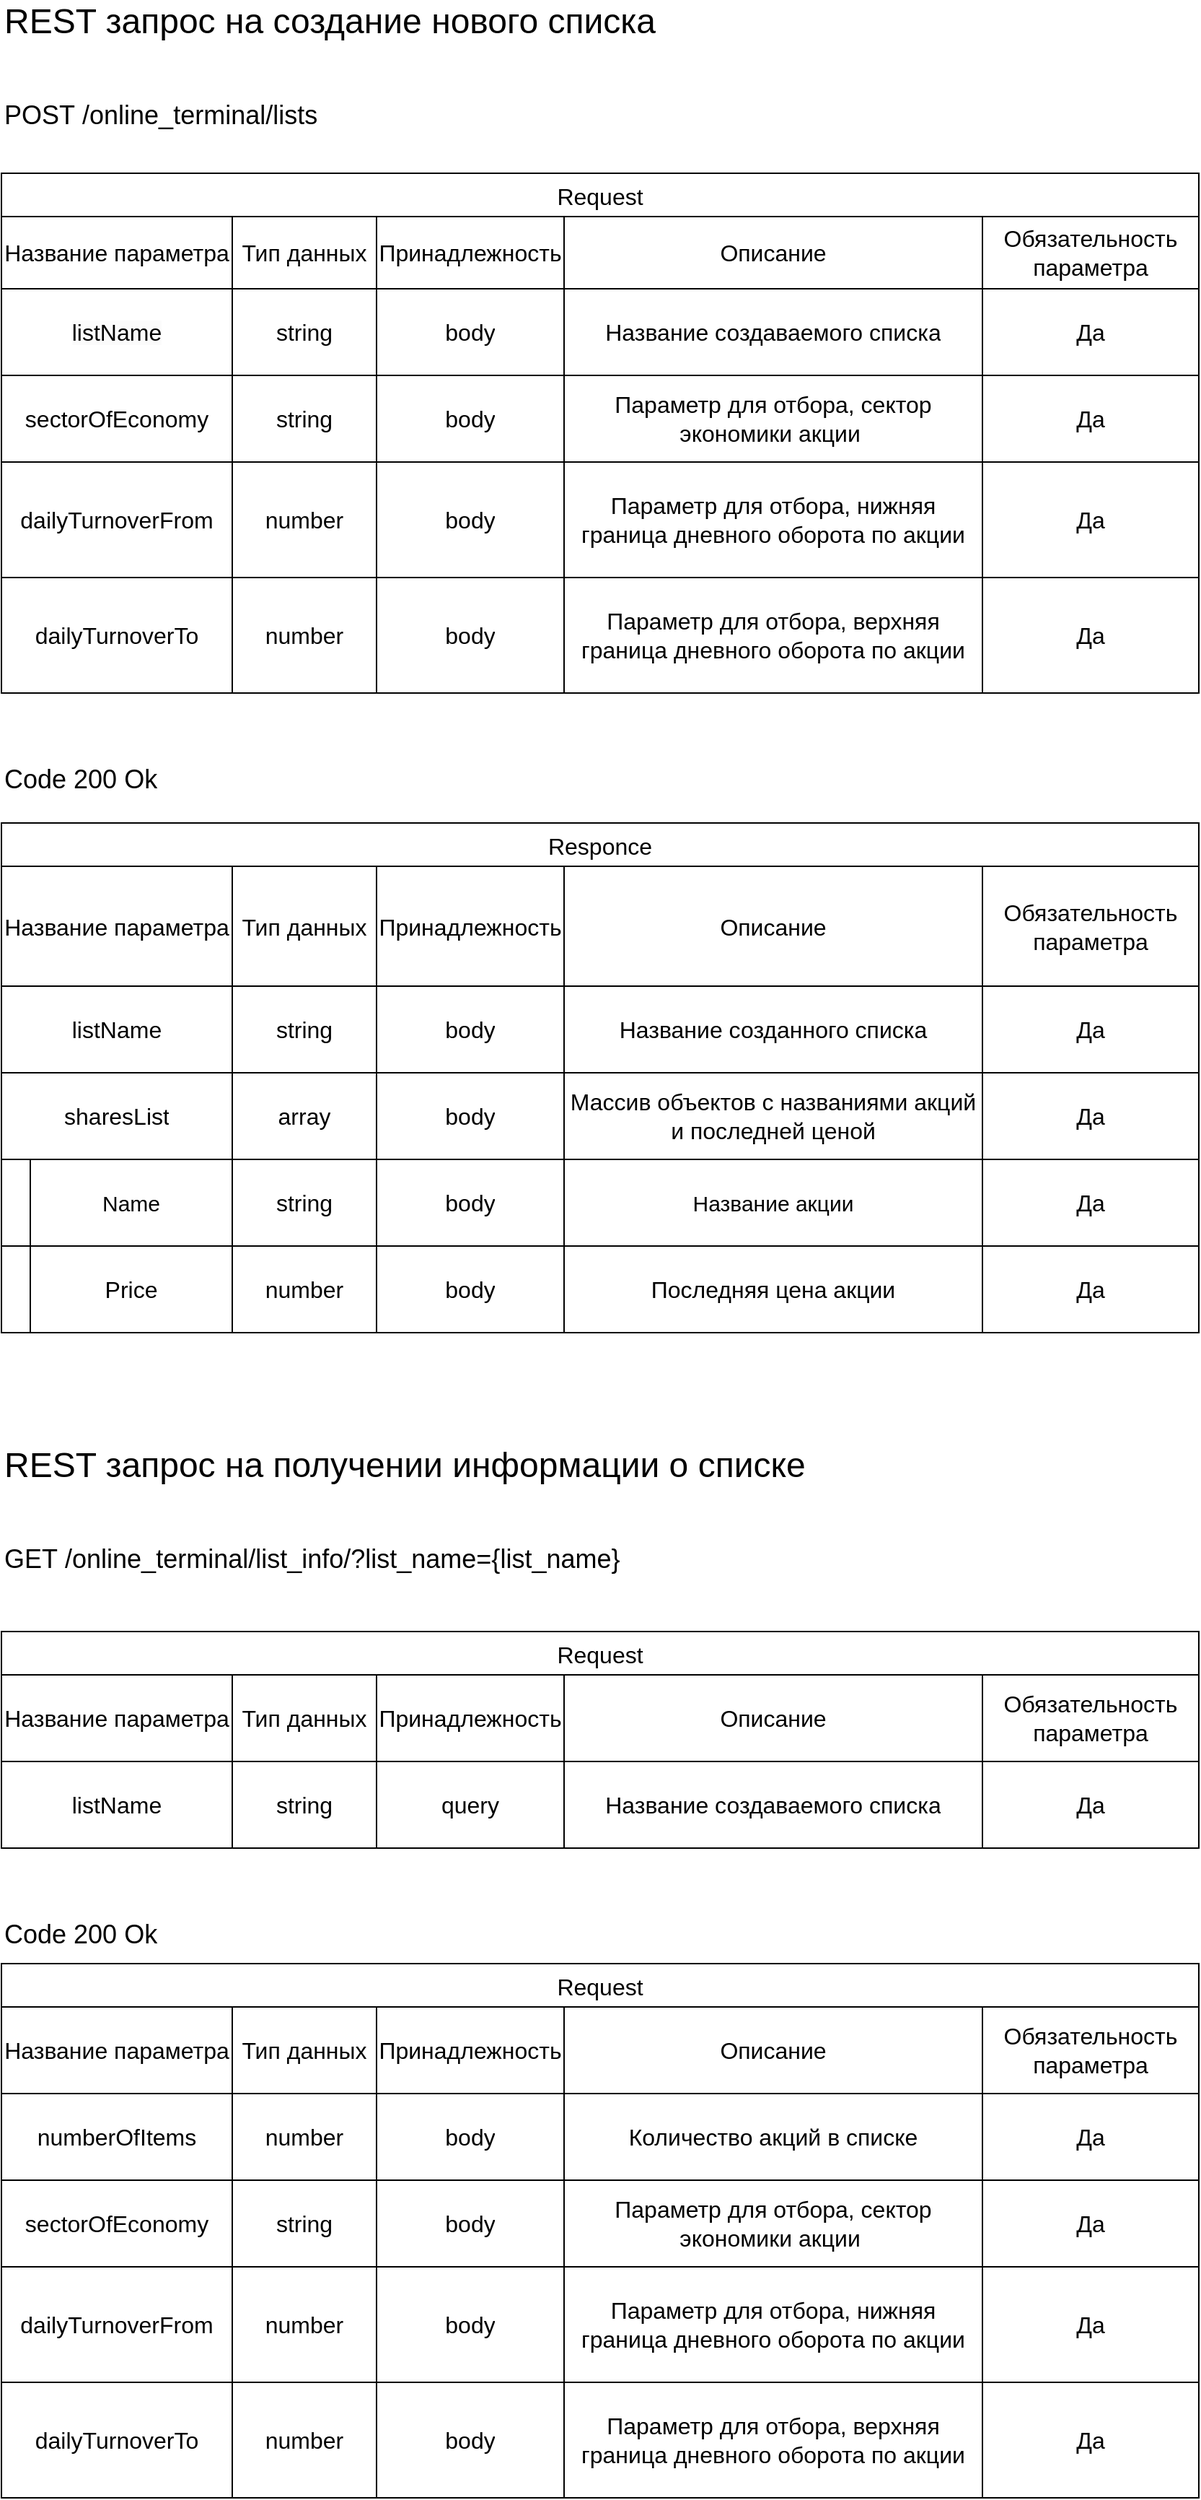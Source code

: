 <mxfile version="25.0.3">
  <diagram name="Page-1" id="SR3AYYOm4cRY8zpF-ioq">
    <mxGraphModel dx="1929" dy="1064" grid="1" gridSize="10" guides="1" tooltips="1" connect="1" arrows="1" fold="1" page="1" pageScale="1" pageWidth="850" pageHeight="1100" math="0" shadow="0">
      <root>
        <mxCell id="0" />
        <mxCell id="1" parent="0" />
        <mxCell id="iIbDxP8CMEq-jojsq5NS-1" value="Request" style="shape=table;startSize=30;container=1;collapsible=0;childLayout=tableLayout;strokeColor=default;fontSize=16;" parent="1" vertex="1">
          <mxGeometry x="10" y="160" width="830.0" height="360" as="geometry" />
        </mxCell>
        <mxCell id="iIbDxP8CMEq-jojsq5NS-2" value="" style="shape=tableRow;horizontal=0;startSize=0;swimlaneHead=0;swimlaneBody=0;strokeColor=inherit;top=0;left=0;bottom=0;right=0;collapsible=0;dropTarget=0;fillColor=none;points=[[0,0.5],[1,0.5]];portConstraint=eastwest;fontSize=16;" parent="iIbDxP8CMEq-jojsq5NS-1" vertex="1">
          <mxGeometry y="30" width="830.0" height="50" as="geometry" />
        </mxCell>
        <mxCell id="iIbDxP8CMEq-jojsq5NS-3" value="&lt;div&gt;Название параметра&lt;br&gt;&lt;/div&gt;" style="shape=partialRectangle;html=1;whiteSpace=wrap;connectable=0;strokeColor=inherit;overflow=hidden;fillColor=none;top=0;left=0;bottom=0;right=0;pointerEvents=1;fontSize=16;" parent="iIbDxP8CMEq-jojsq5NS-2" vertex="1">
          <mxGeometry width="160" height="50" as="geometry">
            <mxRectangle width="160" height="50" as="alternateBounds" />
          </mxGeometry>
        </mxCell>
        <mxCell id="iIbDxP8CMEq-jojsq5NS-4" value="Тип данных" style="shape=partialRectangle;html=1;whiteSpace=wrap;connectable=0;strokeColor=inherit;overflow=hidden;fillColor=none;top=0;left=0;bottom=0;right=0;pointerEvents=1;fontSize=16;" parent="iIbDxP8CMEq-jojsq5NS-2" vertex="1">
          <mxGeometry x="160" width="100" height="50" as="geometry">
            <mxRectangle width="100" height="50" as="alternateBounds" />
          </mxGeometry>
        </mxCell>
        <mxCell id="-MoE-hFDsKDK_VIRUMlu-1" value="Принадлежность" style="shape=partialRectangle;html=1;whiteSpace=wrap;connectable=0;strokeColor=inherit;overflow=hidden;fillColor=none;top=0;left=0;bottom=0;right=0;pointerEvents=1;fontSize=16;" parent="iIbDxP8CMEq-jojsq5NS-2" vertex="1">
          <mxGeometry x="260" width="130" height="50" as="geometry">
            <mxRectangle width="130" height="50" as="alternateBounds" />
          </mxGeometry>
        </mxCell>
        <mxCell id="iIbDxP8CMEq-jojsq5NS-5" value="Описание" style="shape=partialRectangle;html=1;whiteSpace=wrap;connectable=0;strokeColor=inherit;overflow=hidden;fillColor=none;top=0;left=0;bottom=0;right=0;pointerEvents=1;fontSize=16;" parent="iIbDxP8CMEq-jojsq5NS-2" vertex="1">
          <mxGeometry x="390" width="290" height="50" as="geometry">
            <mxRectangle width="290" height="50" as="alternateBounds" />
          </mxGeometry>
        </mxCell>
        <mxCell id="iIbDxP8CMEq-jojsq5NS-14" value="Обязательность параметра" style="shape=partialRectangle;html=1;whiteSpace=wrap;connectable=0;strokeColor=inherit;overflow=hidden;fillColor=none;top=0;left=0;bottom=0;right=0;pointerEvents=1;fontSize=16;" parent="iIbDxP8CMEq-jojsq5NS-2" vertex="1">
          <mxGeometry x="680" width="150" height="50" as="geometry">
            <mxRectangle width="150" height="50" as="alternateBounds" />
          </mxGeometry>
        </mxCell>
        <mxCell id="iIbDxP8CMEq-jojsq5NS-6" value="" style="shape=tableRow;horizontal=0;startSize=0;swimlaneHead=0;swimlaneBody=0;strokeColor=inherit;top=0;left=0;bottom=0;right=0;collapsible=0;dropTarget=0;fillColor=none;points=[[0,0.5],[1,0.5]];portConstraint=eastwest;fontSize=16;" parent="iIbDxP8CMEq-jojsq5NS-1" vertex="1">
          <mxGeometry y="80" width="830.0" height="60" as="geometry" />
        </mxCell>
        <mxCell id="iIbDxP8CMEq-jojsq5NS-7" value="&lt;span style=&quot;color: rgb(0, 0, 0); font-family: Helvetica; font-size: 16px; font-style: normal; font-variant-ligatures: normal; font-variant-caps: normal; font-weight: 400; letter-spacing: normal; orphans: 2; text-align: center; text-indent: 0px; text-transform: none; widows: 2; word-spacing: 0px; -webkit-text-stroke-width: 0px; white-space: normal; background-color: rgb(251, 251, 251); text-decoration-thickness: initial; text-decoration-style: initial; text-decoration-color: initial; display: inline !important; float: none;&quot;&gt;listName&lt;/span&gt;" style="shape=partialRectangle;html=1;whiteSpace=wrap;connectable=0;strokeColor=inherit;overflow=hidden;fillColor=none;top=0;left=0;bottom=0;right=0;pointerEvents=1;fontSize=16;" parent="iIbDxP8CMEq-jojsq5NS-6" vertex="1">
          <mxGeometry width="160" height="60" as="geometry">
            <mxRectangle width="160" height="60" as="alternateBounds" />
          </mxGeometry>
        </mxCell>
        <mxCell id="iIbDxP8CMEq-jojsq5NS-8" value="string" style="shape=partialRectangle;html=1;whiteSpace=wrap;connectable=0;strokeColor=inherit;overflow=hidden;fillColor=none;top=0;left=0;bottom=0;right=0;pointerEvents=1;fontSize=16;" parent="iIbDxP8CMEq-jojsq5NS-6" vertex="1">
          <mxGeometry x="160" width="100" height="60" as="geometry">
            <mxRectangle width="100" height="60" as="alternateBounds" />
          </mxGeometry>
        </mxCell>
        <mxCell id="-MoE-hFDsKDK_VIRUMlu-2" value="body" style="shape=partialRectangle;html=1;whiteSpace=wrap;connectable=0;strokeColor=inherit;overflow=hidden;fillColor=none;top=0;left=0;bottom=0;right=0;pointerEvents=1;fontSize=16;" parent="iIbDxP8CMEq-jojsq5NS-6" vertex="1">
          <mxGeometry x="260" width="130" height="60" as="geometry">
            <mxRectangle width="130" height="60" as="alternateBounds" />
          </mxGeometry>
        </mxCell>
        <mxCell id="iIbDxP8CMEq-jojsq5NS-9" value="Название создаваемого списка" style="shape=partialRectangle;html=1;whiteSpace=wrap;connectable=0;strokeColor=inherit;overflow=hidden;fillColor=none;top=0;left=0;bottom=0;right=0;pointerEvents=1;fontSize=16;" parent="iIbDxP8CMEq-jojsq5NS-6" vertex="1">
          <mxGeometry x="390" width="290" height="60" as="geometry">
            <mxRectangle width="290" height="60" as="alternateBounds" />
          </mxGeometry>
        </mxCell>
        <mxCell id="iIbDxP8CMEq-jojsq5NS-15" value="Да" style="shape=partialRectangle;html=1;whiteSpace=wrap;connectable=0;strokeColor=inherit;overflow=hidden;fillColor=none;top=0;left=0;bottom=0;right=0;pointerEvents=1;fontSize=16;" parent="iIbDxP8CMEq-jojsq5NS-6" vertex="1">
          <mxGeometry x="680" width="150" height="60" as="geometry">
            <mxRectangle width="150" height="60" as="alternateBounds" />
          </mxGeometry>
        </mxCell>
        <mxCell id="iIbDxP8CMEq-jojsq5NS-10" value="" style="shape=tableRow;horizontal=0;startSize=0;swimlaneHead=0;swimlaneBody=0;strokeColor=inherit;top=0;left=0;bottom=0;right=0;collapsible=0;dropTarget=0;fillColor=none;points=[[0,0.5],[1,0.5]];portConstraint=eastwest;fontSize=16;" parent="iIbDxP8CMEq-jojsq5NS-1" vertex="1">
          <mxGeometry y="140" width="830.0" height="60" as="geometry" />
        </mxCell>
        <mxCell id="iIbDxP8CMEq-jojsq5NS-11" value="sectorOfEconomy" style="shape=partialRectangle;html=1;whiteSpace=wrap;connectable=0;strokeColor=inherit;overflow=hidden;fillColor=none;top=0;left=0;bottom=0;right=0;pointerEvents=1;fontSize=16;" parent="iIbDxP8CMEq-jojsq5NS-10" vertex="1">
          <mxGeometry width="160" height="60" as="geometry">
            <mxRectangle width="160" height="60" as="alternateBounds" />
          </mxGeometry>
        </mxCell>
        <mxCell id="iIbDxP8CMEq-jojsq5NS-12" value="string" style="shape=partialRectangle;html=1;whiteSpace=wrap;connectable=0;strokeColor=inherit;overflow=hidden;fillColor=none;top=0;left=0;bottom=0;right=0;pointerEvents=1;fontSize=16;" parent="iIbDxP8CMEq-jojsq5NS-10" vertex="1">
          <mxGeometry x="160" width="100" height="60" as="geometry">
            <mxRectangle width="100" height="60" as="alternateBounds" />
          </mxGeometry>
        </mxCell>
        <mxCell id="-MoE-hFDsKDK_VIRUMlu-3" value="body" style="shape=partialRectangle;html=1;whiteSpace=wrap;connectable=0;strokeColor=inherit;overflow=hidden;fillColor=none;top=0;left=0;bottom=0;right=0;pointerEvents=1;fontSize=16;" parent="iIbDxP8CMEq-jojsq5NS-10" vertex="1">
          <mxGeometry x="260" width="130" height="60" as="geometry">
            <mxRectangle width="130" height="60" as="alternateBounds" />
          </mxGeometry>
        </mxCell>
        <mxCell id="iIbDxP8CMEq-jojsq5NS-13" value="Параметр для отбора, сектор экономики акции&amp;nbsp;" style="shape=partialRectangle;html=1;whiteSpace=wrap;connectable=0;strokeColor=inherit;overflow=hidden;fillColor=none;top=0;left=0;bottom=0;right=0;pointerEvents=1;fontSize=16;" parent="iIbDxP8CMEq-jojsq5NS-10" vertex="1">
          <mxGeometry x="390" width="290" height="60" as="geometry">
            <mxRectangle width="290" height="60" as="alternateBounds" />
          </mxGeometry>
        </mxCell>
        <mxCell id="iIbDxP8CMEq-jojsq5NS-16" value="Да" style="shape=partialRectangle;html=1;whiteSpace=wrap;connectable=0;strokeColor=inherit;overflow=hidden;fillColor=none;top=0;left=0;bottom=0;right=0;pointerEvents=1;fontSize=16;" parent="iIbDxP8CMEq-jojsq5NS-10" vertex="1">
          <mxGeometry x="680" width="150" height="60" as="geometry">
            <mxRectangle width="150" height="60" as="alternateBounds" />
          </mxGeometry>
        </mxCell>
        <mxCell id="iIbDxP8CMEq-jojsq5NS-17" style="shape=tableRow;horizontal=0;startSize=0;swimlaneHead=0;swimlaneBody=0;strokeColor=inherit;top=0;left=0;bottom=0;right=0;collapsible=0;dropTarget=0;fillColor=none;points=[[0,0.5],[1,0.5]];portConstraint=eastwest;fontSize=16;" parent="iIbDxP8CMEq-jojsq5NS-1" vertex="1">
          <mxGeometry y="200" width="830.0" height="80" as="geometry" />
        </mxCell>
        <mxCell id="iIbDxP8CMEq-jojsq5NS-18" value="dailyTurnoverFrom" style="shape=partialRectangle;html=1;whiteSpace=wrap;connectable=0;strokeColor=inherit;overflow=hidden;fillColor=none;top=0;left=0;bottom=0;right=0;pointerEvents=1;fontSize=16;" parent="iIbDxP8CMEq-jojsq5NS-17" vertex="1">
          <mxGeometry width="160" height="80" as="geometry">
            <mxRectangle width="160" height="80" as="alternateBounds" />
          </mxGeometry>
        </mxCell>
        <mxCell id="iIbDxP8CMEq-jojsq5NS-19" value="number" style="shape=partialRectangle;html=1;whiteSpace=wrap;connectable=0;strokeColor=inherit;overflow=hidden;fillColor=none;top=0;left=0;bottom=0;right=0;pointerEvents=1;fontSize=16;" parent="iIbDxP8CMEq-jojsq5NS-17" vertex="1">
          <mxGeometry x="160" width="100" height="80" as="geometry">
            <mxRectangle width="100" height="80" as="alternateBounds" />
          </mxGeometry>
        </mxCell>
        <mxCell id="-MoE-hFDsKDK_VIRUMlu-4" value="body" style="shape=partialRectangle;html=1;whiteSpace=wrap;connectable=0;strokeColor=inherit;overflow=hidden;fillColor=none;top=0;left=0;bottom=0;right=0;pointerEvents=1;fontSize=16;" parent="iIbDxP8CMEq-jojsq5NS-17" vertex="1">
          <mxGeometry x="260" width="130" height="80" as="geometry">
            <mxRectangle width="130" height="80" as="alternateBounds" />
          </mxGeometry>
        </mxCell>
        <mxCell id="iIbDxP8CMEq-jojsq5NS-20" value="Параметр для отбора, нижняя граница дневного оборота по акции" style="shape=partialRectangle;html=1;whiteSpace=wrap;connectable=0;strokeColor=inherit;overflow=hidden;fillColor=none;top=0;left=0;bottom=0;right=0;pointerEvents=1;fontSize=16;" parent="iIbDxP8CMEq-jojsq5NS-17" vertex="1">
          <mxGeometry x="390" width="290" height="80" as="geometry">
            <mxRectangle width="290" height="80" as="alternateBounds" />
          </mxGeometry>
        </mxCell>
        <mxCell id="iIbDxP8CMEq-jojsq5NS-21" value="Да" style="shape=partialRectangle;html=1;whiteSpace=wrap;connectable=0;strokeColor=inherit;overflow=hidden;fillColor=none;top=0;left=0;bottom=0;right=0;pointerEvents=1;fontSize=16;" parent="iIbDxP8CMEq-jojsq5NS-17" vertex="1">
          <mxGeometry x="680" width="150" height="80" as="geometry">
            <mxRectangle width="150" height="80" as="alternateBounds" />
          </mxGeometry>
        </mxCell>
        <mxCell id="iIbDxP8CMEq-jojsq5NS-22" style="shape=tableRow;horizontal=0;startSize=0;swimlaneHead=0;swimlaneBody=0;strokeColor=inherit;top=0;left=0;bottom=0;right=0;collapsible=0;dropTarget=0;fillColor=none;points=[[0,0.5],[1,0.5]];portConstraint=eastwest;fontSize=16;" parent="iIbDxP8CMEq-jojsq5NS-1" vertex="1">
          <mxGeometry y="280" width="830.0" height="80" as="geometry" />
        </mxCell>
        <mxCell id="iIbDxP8CMEq-jojsq5NS-23" value="dailyTurnoverTo" style="shape=partialRectangle;html=1;whiteSpace=wrap;connectable=0;strokeColor=inherit;overflow=hidden;fillColor=none;top=0;left=0;bottom=0;right=0;pointerEvents=1;fontSize=16;" parent="iIbDxP8CMEq-jojsq5NS-22" vertex="1">
          <mxGeometry width="160" height="80" as="geometry">
            <mxRectangle width="160" height="80" as="alternateBounds" />
          </mxGeometry>
        </mxCell>
        <mxCell id="iIbDxP8CMEq-jojsq5NS-24" value="number" style="shape=partialRectangle;html=1;whiteSpace=wrap;connectable=0;strokeColor=inherit;overflow=hidden;fillColor=none;top=0;left=0;bottom=0;right=0;pointerEvents=1;fontSize=16;" parent="iIbDxP8CMEq-jojsq5NS-22" vertex="1">
          <mxGeometry x="160" width="100" height="80" as="geometry">
            <mxRectangle width="100" height="80" as="alternateBounds" />
          </mxGeometry>
        </mxCell>
        <mxCell id="-MoE-hFDsKDK_VIRUMlu-5" value="body" style="shape=partialRectangle;html=1;whiteSpace=wrap;connectable=0;strokeColor=inherit;overflow=hidden;fillColor=none;top=0;left=0;bottom=0;right=0;pointerEvents=1;fontSize=16;" parent="iIbDxP8CMEq-jojsq5NS-22" vertex="1">
          <mxGeometry x="260" width="130" height="80" as="geometry">
            <mxRectangle width="130" height="80" as="alternateBounds" />
          </mxGeometry>
        </mxCell>
        <mxCell id="iIbDxP8CMEq-jojsq5NS-25" value="Параметр для отбора, верхняя граница дневного оборота по акции" style="shape=partialRectangle;html=1;whiteSpace=wrap;connectable=0;strokeColor=inherit;overflow=hidden;fillColor=none;top=0;left=0;bottom=0;right=0;pointerEvents=1;fontSize=16;" parent="iIbDxP8CMEq-jojsq5NS-22" vertex="1">
          <mxGeometry x="390" width="290" height="80" as="geometry">
            <mxRectangle width="290" height="80" as="alternateBounds" />
          </mxGeometry>
        </mxCell>
        <mxCell id="iIbDxP8CMEq-jojsq5NS-26" value="Да" style="shape=partialRectangle;html=1;whiteSpace=wrap;connectable=0;strokeColor=inherit;overflow=hidden;fillColor=none;top=0;left=0;bottom=0;right=0;pointerEvents=1;fontSize=16;" parent="iIbDxP8CMEq-jojsq5NS-22" vertex="1">
          <mxGeometry x="680" width="150" height="80" as="geometry">
            <mxRectangle width="150" height="80" as="alternateBounds" />
          </mxGeometry>
        </mxCell>
        <mxCell id="iIbDxP8CMEq-jojsq5NS-33" value="Responce" style="shape=table;startSize=30;container=1;collapsible=0;childLayout=tableLayout;strokeColor=default;fontSize=16;" parent="1" vertex="1">
          <mxGeometry x="10" y="610" width="830.0" height="233" as="geometry" />
        </mxCell>
        <mxCell id="iIbDxP8CMEq-jojsq5NS-34" value="" style="shape=tableRow;horizontal=0;startSize=0;swimlaneHead=0;swimlaneBody=0;strokeColor=inherit;top=0;left=0;bottom=0;right=0;collapsible=0;dropTarget=0;fillColor=none;points=[[0,0.5],[1,0.5]];portConstraint=eastwest;fontSize=16;" parent="iIbDxP8CMEq-jojsq5NS-33" vertex="1">
          <mxGeometry y="30" width="830.0" height="83" as="geometry" />
        </mxCell>
        <mxCell id="iIbDxP8CMEq-jojsq5NS-35" value="Название параметра" style="shape=partialRectangle;html=1;whiteSpace=wrap;connectable=0;strokeColor=inherit;overflow=hidden;fillColor=none;top=0;left=0;bottom=0;right=0;pointerEvents=1;fontSize=16;" parent="iIbDxP8CMEq-jojsq5NS-34" vertex="1">
          <mxGeometry width="160" height="83" as="geometry">
            <mxRectangle width="160" height="83" as="alternateBounds" />
          </mxGeometry>
        </mxCell>
        <mxCell id="iIbDxP8CMEq-jojsq5NS-36" value="Тип данных" style="shape=partialRectangle;html=1;whiteSpace=wrap;connectable=0;strokeColor=inherit;overflow=hidden;fillColor=none;top=0;left=0;bottom=0;right=0;pointerEvents=1;fontSize=16;" parent="iIbDxP8CMEq-jojsq5NS-34" vertex="1">
          <mxGeometry x="160" width="100" height="83" as="geometry">
            <mxRectangle width="100" height="83" as="alternateBounds" />
          </mxGeometry>
        </mxCell>
        <mxCell id="-MoE-hFDsKDK_VIRUMlu-6" value="Принадлежность" style="shape=partialRectangle;html=1;whiteSpace=wrap;connectable=0;strokeColor=inherit;overflow=hidden;fillColor=none;top=0;left=0;bottom=0;right=0;pointerEvents=1;fontSize=16;" parent="iIbDxP8CMEq-jojsq5NS-34" vertex="1">
          <mxGeometry x="260" width="130" height="83" as="geometry">
            <mxRectangle width="130" height="83" as="alternateBounds" />
          </mxGeometry>
        </mxCell>
        <mxCell id="iIbDxP8CMEq-jojsq5NS-37" value="Описание" style="shape=partialRectangle;html=1;whiteSpace=wrap;connectable=0;strokeColor=inherit;overflow=hidden;fillColor=none;top=0;left=0;bottom=0;right=0;pointerEvents=1;fontSize=16;" parent="iIbDxP8CMEq-jojsq5NS-34" vertex="1">
          <mxGeometry x="390" width="290" height="83" as="geometry">
            <mxRectangle width="290" height="83" as="alternateBounds" />
          </mxGeometry>
        </mxCell>
        <mxCell id="iIbDxP8CMEq-jojsq5NS-46" value="Обязательность параметра" style="shape=partialRectangle;html=1;whiteSpace=wrap;connectable=0;strokeColor=inherit;overflow=hidden;fillColor=none;top=0;left=0;bottom=0;right=0;pointerEvents=1;fontSize=16;" parent="iIbDxP8CMEq-jojsq5NS-34" vertex="1">
          <mxGeometry x="680" width="150" height="83" as="geometry">
            <mxRectangle width="150" height="83" as="alternateBounds" />
          </mxGeometry>
        </mxCell>
        <mxCell id="iIbDxP8CMEq-jojsq5NS-38" value="" style="shape=tableRow;horizontal=0;startSize=0;swimlaneHead=0;swimlaneBody=0;strokeColor=inherit;top=0;left=0;bottom=0;right=0;collapsible=0;dropTarget=0;fillColor=none;points=[[0,0.5],[1,0.5]];portConstraint=eastwest;fontSize=16;" parent="iIbDxP8CMEq-jojsq5NS-33" vertex="1">
          <mxGeometry y="113" width="830.0" height="60" as="geometry" />
        </mxCell>
        <mxCell id="iIbDxP8CMEq-jojsq5NS-39" value="listName" style="shape=partialRectangle;html=1;whiteSpace=wrap;connectable=0;strokeColor=inherit;overflow=hidden;fillColor=none;top=0;left=0;bottom=0;right=0;pointerEvents=1;fontSize=16;" parent="iIbDxP8CMEq-jojsq5NS-38" vertex="1">
          <mxGeometry width="160" height="60" as="geometry">
            <mxRectangle width="160" height="60" as="alternateBounds" />
          </mxGeometry>
        </mxCell>
        <mxCell id="iIbDxP8CMEq-jojsq5NS-40" value="string" style="shape=partialRectangle;html=1;whiteSpace=wrap;connectable=0;strokeColor=inherit;overflow=hidden;fillColor=none;top=0;left=0;bottom=0;right=0;pointerEvents=1;fontSize=16;" parent="iIbDxP8CMEq-jojsq5NS-38" vertex="1">
          <mxGeometry x="160" width="100" height="60" as="geometry">
            <mxRectangle width="100" height="60" as="alternateBounds" />
          </mxGeometry>
        </mxCell>
        <mxCell id="-MoE-hFDsKDK_VIRUMlu-7" value="body" style="shape=partialRectangle;html=1;whiteSpace=wrap;connectable=0;strokeColor=inherit;overflow=hidden;fillColor=none;top=0;left=0;bottom=0;right=0;pointerEvents=1;fontSize=16;" parent="iIbDxP8CMEq-jojsq5NS-38" vertex="1">
          <mxGeometry x="260" width="130" height="60" as="geometry">
            <mxRectangle width="130" height="60" as="alternateBounds" />
          </mxGeometry>
        </mxCell>
        <mxCell id="iIbDxP8CMEq-jojsq5NS-41" value="Название созданного списка" style="shape=partialRectangle;html=1;whiteSpace=wrap;connectable=0;strokeColor=inherit;overflow=hidden;fillColor=none;top=0;left=0;bottom=0;right=0;pointerEvents=1;fontSize=16;" parent="iIbDxP8CMEq-jojsq5NS-38" vertex="1">
          <mxGeometry x="390" width="290" height="60" as="geometry">
            <mxRectangle width="290" height="60" as="alternateBounds" />
          </mxGeometry>
        </mxCell>
        <mxCell id="iIbDxP8CMEq-jojsq5NS-47" value="Да" style="shape=partialRectangle;html=1;whiteSpace=wrap;connectable=0;strokeColor=inherit;overflow=hidden;fillColor=none;top=0;left=0;bottom=0;right=0;pointerEvents=1;fontSize=16;" parent="iIbDxP8CMEq-jojsq5NS-38" vertex="1">
          <mxGeometry x="680" width="150" height="60" as="geometry">
            <mxRectangle width="150" height="60" as="alternateBounds" />
          </mxGeometry>
        </mxCell>
        <mxCell id="iIbDxP8CMEq-jojsq5NS-42" value="" style="shape=tableRow;horizontal=0;startSize=0;swimlaneHead=0;swimlaneBody=0;strokeColor=inherit;top=0;left=0;bottom=0;right=0;collapsible=0;dropTarget=0;fillColor=none;points=[[0,0.5],[1,0.5]];portConstraint=eastwest;fontSize=16;" parent="iIbDxP8CMEq-jojsq5NS-33" vertex="1">
          <mxGeometry y="173" width="830.0" height="60" as="geometry" />
        </mxCell>
        <mxCell id="iIbDxP8CMEq-jojsq5NS-43" value="sharesList" style="shape=partialRectangle;html=1;whiteSpace=wrap;connectable=0;strokeColor=inherit;overflow=hidden;fillColor=none;top=0;left=0;bottom=0;right=0;pointerEvents=1;fontSize=16;" parent="iIbDxP8CMEq-jojsq5NS-42" vertex="1">
          <mxGeometry width="160" height="60" as="geometry">
            <mxRectangle width="160" height="60" as="alternateBounds" />
          </mxGeometry>
        </mxCell>
        <mxCell id="iIbDxP8CMEq-jojsq5NS-44" value="array" style="shape=partialRectangle;html=1;whiteSpace=wrap;connectable=0;strokeColor=inherit;overflow=hidden;fillColor=none;top=0;left=0;bottom=0;right=0;pointerEvents=1;fontSize=16;" parent="iIbDxP8CMEq-jojsq5NS-42" vertex="1">
          <mxGeometry x="160" width="100" height="60" as="geometry">
            <mxRectangle width="100" height="60" as="alternateBounds" />
          </mxGeometry>
        </mxCell>
        <mxCell id="-MoE-hFDsKDK_VIRUMlu-8" value="body" style="shape=partialRectangle;html=1;whiteSpace=wrap;connectable=0;strokeColor=inherit;overflow=hidden;fillColor=none;top=0;left=0;bottom=0;right=0;pointerEvents=1;fontSize=16;" parent="iIbDxP8CMEq-jojsq5NS-42" vertex="1">
          <mxGeometry x="260" width="130" height="60" as="geometry">
            <mxRectangle width="130" height="60" as="alternateBounds" />
          </mxGeometry>
        </mxCell>
        <mxCell id="iIbDxP8CMEq-jojsq5NS-45" value="Массив объектов с названиями акций и последней ценой" style="shape=partialRectangle;html=1;whiteSpace=wrap;connectable=0;strokeColor=inherit;overflow=hidden;fillColor=none;top=0;left=0;bottom=0;right=0;pointerEvents=1;fontSize=16;" parent="iIbDxP8CMEq-jojsq5NS-42" vertex="1">
          <mxGeometry x="390" width="290" height="60" as="geometry">
            <mxRectangle width="290" height="60" as="alternateBounds" />
          </mxGeometry>
        </mxCell>
        <mxCell id="iIbDxP8CMEq-jojsq5NS-48" value="Да" style="shape=partialRectangle;html=1;whiteSpace=wrap;connectable=0;strokeColor=inherit;overflow=hidden;fillColor=none;top=0;left=0;bottom=0;right=0;pointerEvents=1;fontSize=16;" parent="iIbDxP8CMEq-jojsq5NS-42" vertex="1">
          <mxGeometry x="680" width="150" height="60" as="geometry">
            <mxRectangle width="150" height="60" as="alternateBounds" />
          </mxGeometry>
        </mxCell>
        <mxCell id="iIbDxP8CMEq-jojsq5NS-63" value="&lt;font style=&quot;font-size: 24px;&quot;&gt;REST запрос на создание нового списка&lt;/font&gt;" style="text;html=1;align=left;verticalAlign=middle;whiteSpace=wrap;rounded=0;" parent="1" vertex="1">
          <mxGeometry x="10" y="40" width="530" height="30" as="geometry" />
        </mxCell>
        <mxCell id="yfqjEoqy96MvMvpL_rSr-1" value="&lt;font style=&quot;font-size: 18px;&quot;&gt;POST&amp;nbsp;&lt;/font&gt;&lt;span style=&quot;font-size: 18px; background-color: initial;&quot;&gt;/online_terminal/lists&lt;/span&gt;" style="text;html=1;align=left;verticalAlign=middle;whiteSpace=wrap;rounded=0;" parent="1" vertex="1">
          <mxGeometry x="10" y="100" width="470" height="40" as="geometry" />
        </mxCell>
        <mxCell id="yfqjEoqy96MvMvpL_rSr-2" value="&lt;span style=&quot;font-size: 18px;&quot;&gt;Code 200 Ok&lt;/span&gt;" style="text;html=1;align=left;verticalAlign=middle;whiteSpace=wrap;rounded=0;" parent="1" vertex="1">
          <mxGeometry x="10" y="560" width="470" height="40" as="geometry" />
        </mxCell>
        <mxCell id="yfqjEoqy96MvMvpL_rSr-3" value="&lt;font style=&quot;font-size: 24px;&quot;&gt;REST запрос на получении информации о списке&lt;/font&gt;" style="text;html=1;align=left;verticalAlign=middle;whiteSpace=wrap;rounded=0;" parent="1" vertex="1">
          <mxGeometry x="10" y="1040" width="650" height="30" as="geometry" />
        </mxCell>
        <mxCell id="yfqjEoqy96MvMvpL_rSr-4" value="&lt;font style=&quot;font-size: 18px;&quot;&gt;GET&amp;nbsp;&lt;/font&gt;&lt;span style=&quot;font-size: 18px; background-color: initial;&quot;&gt;/online_terminal/list_info/?list_name={list_name}&lt;/span&gt;" style="text;html=1;align=left;verticalAlign=middle;whiteSpace=wrap;rounded=0;" parent="1" vertex="1">
          <mxGeometry x="10" y="1100" width="630" height="40" as="geometry" />
        </mxCell>
        <mxCell id="yfqjEoqy96MvMvpL_rSr-5" value="Request" style="shape=table;startSize=30;container=1;collapsible=0;childLayout=tableLayout;strokeColor=default;fontSize=16;" parent="1" vertex="1">
          <mxGeometry x="10" y="1170" width="830.0" height="150" as="geometry" />
        </mxCell>
        <mxCell id="yfqjEoqy96MvMvpL_rSr-6" value="" style="shape=tableRow;horizontal=0;startSize=0;swimlaneHead=0;swimlaneBody=0;strokeColor=inherit;top=0;left=0;bottom=0;right=0;collapsible=0;dropTarget=0;fillColor=none;points=[[0,0.5],[1,0.5]];portConstraint=eastwest;fontSize=16;" parent="yfqjEoqy96MvMvpL_rSr-5" vertex="1">
          <mxGeometry y="30" width="830.0" height="60" as="geometry" />
        </mxCell>
        <mxCell id="yfqjEoqy96MvMvpL_rSr-7" value="&lt;div&gt;Название параметра&lt;br&gt;&lt;/div&gt;" style="shape=partialRectangle;html=1;whiteSpace=wrap;connectable=0;strokeColor=inherit;overflow=hidden;fillColor=none;top=0;left=0;bottom=0;right=0;pointerEvents=1;fontSize=16;" parent="yfqjEoqy96MvMvpL_rSr-6" vertex="1">
          <mxGeometry width="160" height="60" as="geometry">
            <mxRectangle width="160" height="60" as="alternateBounds" />
          </mxGeometry>
        </mxCell>
        <mxCell id="yfqjEoqy96MvMvpL_rSr-8" value="Тип данных" style="shape=partialRectangle;html=1;whiteSpace=wrap;connectable=0;strokeColor=inherit;overflow=hidden;fillColor=none;top=0;left=0;bottom=0;right=0;pointerEvents=1;fontSize=16;" parent="yfqjEoqy96MvMvpL_rSr-6" vertex="1">
          <mxGeometry x="160" width="100" height="60" as="geometry">
            <mxRectangle width="100" height="60" as="alternateBounds" />
          </mxGeometry>
        </mxCell>
        <mxCell id="-MoE-hFDsKDK_VIRUMlu-9" value="Принадлежность" style="shape=partialRectangle;html=1;whiteSpace=wrap;connectable=0;strokeColor=inherit;overflow=hidden;fillColor=none;top=0;left=0;bottom=0;right=0;pointerEvents=1;fontSize=16;" parent="yfqjEoqy96MvMvpL_rSr-6" vertex="1">
          <mxGeometry x="260" width="130" height="60" as="geometry">
            <mxRectangle width="130" height="60" as="alternateBounds" />
          </mxGeometry>
        </mxCell>
        <mxCell id="yfqjEoqy96MvMvpL_rSr-9" value="Описание" style="shape=partialRectangle;html=1;whiteSpace=wrap;connectable=0;strokeColor=inherit;overflow=hidden;fillColor=none;top=0;left=0;bottom=0;right=0;pointerEvents=1;fontSize=16;" parent="yfqjEoqy96MvMvpL_rSr-6" vertex="1">
          <mxGeometry x="390" width="290" height="60" as="geometry">
            <mxRectangle width="290" height="60" as="alternateBounds" />
          </mxGeometry>
        </mxCell>
        <mxCell id="yfqjEoqy96MvMvpL_rSr-10" value="Обязательность параметра" style="shape=partialRectangle;html=1;whiteSpace=wrap;connectable=0;strokeColor=inherit;overflow=hidden;fillColor=none;top=0;left=0;bottom=0;right=0;pointerEvents=1;fontSize=16;" parent="yfqjEoqy96MvMvpL_rSr-6" vertex="1">
          <mxGeometry x="680" width="150" height="60" as="geometry">
            <mxRectangle width="150" height="60" as="alternateBounds" />
          </mxGeometry>
        </mxCell>
        <mxCell id="yfqjEoqy96MvMvpL_rSr-11" value="" style="shape=tableRow;horizontal=0;startSize=0;swimlaneHead=0;swimlaneBody=0;strokeColor=inherit;top=0;left=0;bottom=0;right=0;collapsible=0;dropTarget=0;fillColor=none;points=[[0,0.5],[1,0.5]];portConstraint=eastwest;fontSize=16;" parent="yfqjEoqy96MvMvpL_rSr-5" vertex="1">
          <mxGeometry y="90" width="830.0" height="60" as="geometry" />
        </mxCell>
        <mxCell id="yfqjEoqy96MvMvpL_rSr-12" value="listName" style="shape=partialRectangle;html=1;whiteSpace=wrap;connectable=0;strokeColor=inherit;overflow=hidden;fillColor=none;top=0;left=0;bottom=0;right=0;pointerEvents=1;fontSize=16;" parent="yfqjEoqy96MvMvpL_rSr-11" vertex="1">
          <mxGeometry width="160" height="60" as="geometry">
            <mxRectangle width="160" height="60" as="alternateBounds" />
          </mxGeometry>
        </mxCell>
        <mxCell id="yfqjEoqy96MvMvpL_rSr-13" value="string" style="shape=partialRectangle;html=1;whiteSpace=wrap;connectable=0;strokeColor=inherit;overflow=hidden;fillColor=none;top=0;left=0;bottom=0;right=0;pointerEvents=1;fontSize=16;" parent="yfqjEoqy96MvMvpL_rSr-11" vertex="1">
          <mxGeometry x="160" width="100" height="60" as="geometry">
            <mxRectangle width="100" height="60" as="alternateBounds" />
          </mxGeometry>
        </mxCell>
        <mxCell id="-MoE-hFDsKDK_VIRUMlu-10" value="query" style="shape=partialRectangle;html=1;whiteSpace=wrap;connectable=0;strokeColor=inherit;overflow=hidden;fillColor=none;top=0;left=0;bottom=0;right=0;pointerEvents=1;fontSize=16;" parent="yfqjEoqy96MvMvpL_rSr-11" vertex="1">
          <mxGeometry x="260" width="130" height="60" as="geometry">
            <mxRectangle width="130" height="60" as="alternateBounds" />
          </mxGeometry>
        </mxCell>
        <mxCell id="yfqjEoqy96MvMvpL_rSr-14" value="Название создаваемого списка" style="shape=partialRectangle;html=1;whiteSpace=wrap;connectable=0;strokeColor=inherit;overflow=hidden;fillColor=none;top=0;left=0;bottom=0;right=0;pointerEvents=1;fontSize=16;" parent="yfqjEoqy96MvMvpL_rSr-11" vertex="1">
          <mxGeometry x="390" width="290" height="60" as="geometry">
            <mxRectangle width="290" height="60" as="alternateBounds" />
          </mxGeometry>
        </mxCell>
        <mxCell id="yfqjEoqy96MvMvpL_rSr-15" value="Да" style="shape=partialRectangle;html=1;whiteSpace=wrap;connectable=0;strokeColor=inherit;overflow=hidden;fillColor=none;top=0;left=0;bottom=0;right=0;pointerEvents=1;fontSize=16;" parent="yfqjEoqy96MvMvpL_rSr-11" vertex="1">
          <mxGeometry x="680" width="150" height="60" as="geometry">
            <mxRectangle width="150" height="60" as="alternateBounds" />
          </mxGeometry>
        </mxCell>
        <mxCell id="yfqjEoqy96MvMvpL_rSr-31" value="&lt;span style=&quot;font-size: 18px;&quot;&gt;Code 200 Ok&lt;/span&gt;" style="text;html=1;align=left;verticalAlign=middle;whiteSpace=wrap;rounded=0;" parent="1" vertex="1">
          <mxGeometry x="10" y="1360" width="470" height="40" as="geometry" />
        </mxCell>
        <mxCell id="yfqjEoqy96MvMvpL_rSr-58" value="Request" style="shape=table;startSize=30;container=1;collapsible=0;childLayout=tableLayout;strokeColor=default;fontSize=16;" parent="1" vertex="1">
          <mxGeometry x="10" y="1400" width="830.0" height="370" as="geometry" />
        </mxCell>
        <mxCell id="yfqjEoqy96MvMvpL_rSr-59" value="" style="shape=tableRow;horizontal=0;startSize=0;swimlaneHead=0;swimlaneBody=0;strokeColor=inherit;top=0;left=0;bottom=0;right=0;collapsible=0;dropTarget=0;fillColor=none;points=[[0,0.5],[1,0.5]];portConstraint=eastwest;fontSize=16;" parent="yfqjEoqy96MvMvpL_rSr-58" vertex="1">
          <mxGeometry y="30" width="830.0" height="60" as="geometry" />
        </mxCell>
        <mxCell id="yfqjEoqy96MvMvpL_rSr-60" value="&lt;div&gt;Название параметра&lt;br&gt;&lt;/div&gt;" style="shape=partialRectangle;html=1;whiteSpace=wrap;connectable=0;strokeColor=inherit;overflow=hidden;fillColor=none;top=0;left=0;bottom=0;right=0;pointerEvents=1;fontSize=16;" parent="yfqjEoqy96MvMvpL_rSr-59" vertex="1">
          <mxGeometry width="160" height="60" as="geometry">
            <mxRectangle width="160" height="60" as="alternateBounds" />
          </mxGeometry>
        </mxCell>
        <mxCell id="yfqjEoqy96MvMvpL_rSr-61" value="Тип данных" style="shape=partialRectangle;html=1;whiteSpace=wrap;connectable=0;strokeColor=inherit;overflow=hidden;fillColor=none;top=0;left=0;bottom=0;right=0;pointerEvents=1;fontSize=16;" parent="yfqjEoqy96MvMvpL_rSr-59" vertex="1">
          <mxGeometry x="160" width="100" height="60" as="geometry">
            <mxRectangle width="100" height="60" as="alternateBounds" />
          </mxGeometry>
        </mxCell>
        <mxCell id="-MoE-hFDsKDK_VIRUMlu-11" value="Принадлежность" style="shape=partialRectangle;html=1;whiteSpace=wrap;connectable=0;strokeColor=inherit;overflow=hidden;fillColor=none;top=0;left=0;bottom=0;right=0;pointerEvents=1;fontSize=16;" parent="yfqjEoqy96MvMvpL_rSr-59" vertex="1">
          <mxGeometry x="260" width="130" height="60" as="geometry">
            <mxRectangle width="130" height="60" as="alternateBounds" />
          </mxGeometry>
        </mxCell>
        <mxCell id="yfqjEoqy96MvMvpL_rSr-62" value="Описание" style="shape=partialRectangle;html=1;whiteSpace=wrap;connectable=0;strokeColor=inherit;overflow=hidden;fillColor=none;top=0;left=0;bottom=0;right=0;pointerEvents=1;fontSize=16;" parent="yfqjEoqy96MvMvpL_rSr-59" vertex="1">
          <mxGeometry x="390" width="290" height="60" as="geometry">
            <mxRectangle width="290" height="60" as="alternateBounds" />
          </mxGeometry>
        </mxCell>
        <mxCell id="yfqjEoqy96MvMvpL_rSr-63" value="Обязательность параметра" style="shape=partialRectangle;html=1;whiteSpace=wrap;connectable=0;strokeColor=inherit;overflow=hidden;fillColor=none;top=0;left=0;bottom=0;right=0;pointerEvents=1;fontSize=16;" parent="yfqjEoqy96MvMvpL_rSr-59" vertex="1">
          <mxGeometry x="680" width="150" height="60" as="geometry">
            <mxRectangle width="150" height="60" as="alternateBounds" />
          </mxGeometry>
        </mxCell>
        <mxCell id="yfqjEoqy96MvMvpL_rSr-64" value="" style="shape=tableRow;horizontal=0;startSize=0;swimlaneHead=0;swimlaneBody=0;strokeColor=inherit;top=0;left=0;bottom=0;right=0;collapsible=0;dropTarget=0;fillColor=none;points=[[0,0.5],[1,0.5]];portConstraint=eastwest;fontSize=16;" parent="yfqjEoqy96MvMvpL_rSr-58" vertex="1">
          <mxGeometry y="90" width="830.0" height="60" as="geometry" />
        </mxCell>
        <mxCell id="yfqjEoqy96MvMvpL_rSr-65" value="numberOfItems" style="shape=partialRectangle;html=1;whiteSpace=wrap;connectable=0;strokeColor=inherit;overflow=hidden;fillColor=none;top=0;left=0;bottom=0;right=0;pointerEvents=1;fontSize=16;" parent="yfqjEoqy96MvMvpL_rSr-64" vertex="1">
          <mxGeometry width="160" height="60" as="geometry">
            <mxRectangle width="160" height="60" as="alternateBounds" />
          </mxGeometry>
        </mxCell>
        <mxCell id="yfqjEoqy96MvMvpL_rSr-66" value="number" style="shape=partialRectangle;html=1;whiteSpace=wrap;connectable=0;strokeColor=inherit;overflow=hidden;fillColor=none;top=0;left=0;bottom=0;right=0;pointerEvents=1;fontSize=16;" parent="yfqjEoqy96MvMvpL_rSr-64" vertex="1">
          <mxGeometry x="160" width="100" height="60" as="geometry">
            <mxRectangle width="100" height="60" as="alternateBounds" />
          </mxGeometry>
        </mxCell>
        <mxCell id="-MoE-hFDsKDK_VIRUMlu-12" value="body" style="shape=partialRectangle;html=1;whiteSpace=wrap;connectable=0;strokeColor=inherit;overflow=hidden;fillColor=none;top=0;left=0;bottom=0;right=0;pointerEvents=1;fontSize=16;" parent="yfqjEoqy96MvMvpL_rSr-64" vertex="1">
          <mxGeometry x="260" width="130" height="60" as="geometry">
            <mxRectangle width="130" height="60" as="alternateBounds" />
          </mxGeometry>
        </mxCell>
        <mxCell id="yfqjEoqy96MvMvpL_rSr-67" value="Количество акций в списке" style="shape=partialRectangle;html=1;whiteSpace=wrap;connectable=0;strokeColor=inherit;overflow=hidden;fillColor=none;top=0;left=0;bottom=0;right=0;pointerEvents=1;fontSize=16;" parent="yfqjEoqy96MvMvpL_rSr-64" vertex="1">
          <mxGeometry x="390" width="290" height="60" as="geometry">
            <mxRectangle width="290" height="60" as="alternateBounds" />
          </mxGeometry>
        </mxCell>
        <mxCell id="yfqjEoqy96MvMvpL_rSr-68" value="Да" style="shape=partialRectangle;html=1;whiteSpace=wrap;connectable=0;strokeColor=inherit;overflow=hidden;fillColor=none;top=0;left=0;bottom=0;right=0;pointerEvents=1;fontSize=16;" parent="yfqjEoqy96MvMvpL_rSr-64" vertex="1">
          <mxGeometry x="680" width="150" height="60" as="geometry">
            <mxRectangle width="150" height="60" as="alternateBounds" />
          </mxGeometry>
        </mxCell>
        <mxCell id="yfqjEoqy96MvMvpL_rSr-69" value="" style="shape=tableRow;horizontal=0;startSize=0;swimlaneHead=0;swimlaneBody=0;strokeColor=inherit;top=0;left=0;bottom=0;right=0;collapsible=0;dropTarget=0;fillColor=none;points=[[0,0.5],[1,0.5]];portConstraint=eastwest;fontSize=16;" parent="yfqjEoqy96MvMvpL_rSr-58" vertex="1">
          <mxGeometry y="150" width="830.0" height="60" as="geometry" />
        </mxCell>
        <mxCell id="yfqjEoqy96MvMvpL_rSr-70" value="sectorOfEconomy" style="shape=partialRectangle;html=1;whiteSpace=wrap;connectable=0;strokeColor=inherit;overflow=hidden;fillColor=none;top=0;left=0;bottom=0;right=0;pointerEvents=1;fontSize=16;" parent="yfqjEoqy96MvMvpL_rSr-69" vertex="1">
          <mxGeometry width="160" height="60" as="geometry">
            <mxRectangle width="160" height="60" as="alternateBounds" />
          </mxGeometry>
        </mxCell>
        <mxCell id="yfqjEoqy96MvMvpL_rSr-71" value="string" style="shape=partialRectangle;html=1;whiteSpace=wrap;connectable=0;strokeColor=inherit;overflow=hidden;fillColor=none;top=0;left=0;bottom=0;right=0;pointerEvents=1;fontSize=16;" parent="yfqjEoqy96MvMvpL_rSr-69" vertex="1">
          <mxGeometry x="160" width="100" height="60" as="geometry">
            <mxRectangle width="100" height="60" as="alternateBounds" />
          </mxGeometry>
        </mxCell>
        <mxCell id="-MoE-hFDsKDK_VIRUMlu-13" value="body" style="shape=partialRectangle;html=1;whiteSpace=wrap;connectable=0;strokeColor=inherit;overflow=hidden;fillColor=none;top=0;left=0;bottom=0;right=0;pointerEvents=1;fontSize=16;" parent="yfqjEoqy96MvMvpL_rSr-69" vertex="1">
          <mxGeometry x="260" width="130" height="60" as="geometry">
            <mxRectangle width="130" height="60" as="alternateBounds" />
          </mxGeometry>
        </mxCell>
        <mxCell id="yfqjEoqy96MvMvpL_rSr-72" value="Параметр для отбора, сектор экономики акции&amp;nbsp;" style="shape=partialRectangle;html=1;whiteSpace=wrap;connectable=0;strokeColor=inherit;overflow=hidden;fillColor=none;top=0;left=0;bottom=0;right=0;pointerEvents=1;fontSize=16;" parent="yfqjEoqy96MvMvpL_rSr-69" vertex="1">
          <mxGeometry x="390" width="290" height="60" as="geometry">
            <mxRectangle width="290" height="60" as="alternateBounds" />
          </mxGeometry>
        </mxCell>
        <mxCell id="yfqjEoqy96MvMvpL_rSr-73" value="Да" style="shape=partialRectangle;html=1;whiteSpace=wrap;connectable=0;strokeColor=inherit;overflow=hidden;fillColor=none;top=0;left=0;bottom=0;right=0;pointerEvents=1;fontSize=16;" parent="yfqjEoqy96MvMvpL_rSr-69" vertex="1">
          <mxGeometry x="680" width="150" height="60" as="geometry">
            <mxRectangle width="150" height="60" as="alternateBounds" />
          </mxGeometry>
        </mxCell>
        <mxCell id="yfqjEoqy96MvMvpL_rSr-74" style="shape=tableRow;horizontal=0;startSize=0;swimlaneHead=0;swimlaneBody=0;strokeColor=inherit;top=0;left=0;bottom=0;right=0;collapsible=0;dropTarget=0;fillColor=none;points=[[0,0.5],[1,0.5]];portConstraint=eastwest;fontSize=16;" parent="yfqjEoqy96MvMvpL_rSr-58" vertex="1">
          <mxGeometry y="210" width="830.0" height="80" as="geometry" />
        </mxCell>
        <mxCell id="yfqjEoqy96MvMvpL_rSr-75" value="dailyTurnoverFrom" style="shape=partialRectangle;html=1;whiteSpace=wrap;connectable=0;strokeColor=inherit;overflow=hidden;fillColor=none;top=0;left=0;bottom=0;right=0;pointerEvents=1;fontSize=16;" parent="yfqjEoqy96MvMvpL_rSr-74" vertex="1">
          <mxGeometry width="160" height="80" as="geometry">
            <mxRectangle width="160" height="80" as="alternateBounds" />
          </mxGeometry>
        </mxCell>
        <mxCell id="yfqjEoqy96MvMvpL_rSr-76" value="number" style="shape=partialRectangle;html=1;whiteSpace=wrap;connectable=0;strokeColor=inherit;overflow=hidden;fillColor=none;top=0;left=0;bottom=0;right=0;pointerEvents=1;fontSize=16;" parent="yfqjEoqy96MvMvpL_rSr-74" vertex="1">
          <mxGeometry x="160" width="100" height="80" as="geometry">
            <mxRectangle width="100" height="80" as="alternateBounds" />
          </mxGeometry>
        </mxCell>
        <mxCell id="-MoE-hFDsKDK_VIRUMlu-14" value="body" style="shape=partialRectangle;html=1;whiteSpace=wrap;connectable=0;strokeColor=inherit;overflow=hidden;fillColor=none;top=0;left=0;bottom=0;right=0;pointerEvents=1;fontSize=16;" parent="yfqjEoqy96MvMvpL_rSr-74" vertex="1">
          <mxGeometry x="260" width="130" height="80" as="geometry">
            <mxRectangle width="130" height="80" as="alternateBounds" />
          </mxGeometry>
        </mxCell>
        <mxCell id="yfqjEoqy96MvMvpL_rSr-77" value="Параметр для отбора, нижняя граница дневного оборота по акции" style="shape=partialRectangle;html=1;whiteSpace=wrap;connectable=0;strokeColor=inherit;overflow=hidden;fillColor=none;top=0;left=0;bottom=0;right=0;pointerEvents=1;fontSize=16;" parent="yfqjEoqy96MvMvpL_rSr-74" vertex="1">
          <mxGeometry x="390" width="290" height="80" as="geometry">
            <mxRectangle width="290" height="80" as="alternateBounds" />
          </mxGeometry>
        </mxCell>
        <mxCell id="yfqjEoqy96MvMvpL_rSr-78" value="Да" style="shape=partialRectangle;html=1;whiteSpace=wrap;connectable=0;strokeColor=inherit;overflow=hidden;fillColor=none;top=0;left=0;bottom=0;right=0;pointerEvents=1;fontSize=16;" parent="yfqjEoqy96MvMvpL_rSr-74" vertex="1">
          <mxGeometry x="680" width="150" height="80" as="geometry">
            <mxRectangle width="150" height="80" as="alternateBounds" />
          </mxGeometry>
        </mxCell>
        <mxCell id="yfqjEoqy96MvMvpL_rSr-79" style="shape=tableRow;horizontal=0;startSize=0;swimlaneHead=0;swimlaneBody=0;strokeColor=inherit;top=0;left=0;bottom=0;right=0;collapsible=0;dropTarget=0;fillColor=none;points=[[0,0.5],[1,0.5]];portConstraint=eastwest;fontSize=16;" parent="yfqjEoqy96MvMvpL_rSr-58" vertex="1">
          <mxGeometry y="290" width="830.0" height="80" as="geometry" />
        </mxCell>
        <mxCell id="yfqjEoqy96MvMvpL_rSr-80" value="dailyTurnoverTo" style="shape=partialRectangle;html=1;whiteSpace=wrap;connectable=0;strokeColor=inherit;overflow=hidden;fillColor=none;top=0;left=0;bottom=0;right=0;pointerEvents=1;fontSize=16;" parent="yfqjEoqy96MvMvpL_rSr-79" vertex="1">
          <mxGeometry width="160" height="80" as="geometry">
            <mxRectangle width="160" height="80" as="alternateBounds" />
          </mxGeometry>
        </mxCell>
        <mxCell id="yfqjEoqy96MvMvpL_rSr-81" value="number" style="shape=partialRectangle;html=1;whiteSpace=wrap;connectable=0;strokeColor=inherit;overflow=hidden;fillColor=none;top=0;left=0;bottom=0;right=0;pointerEvents=1;fontSize=16;" parent="yfqjEoqy96MvMvpL_rSr-79" vertex="1">
          <mxGeometry x="160" width="100" height="80" as="geometry">
            <mxRectangle width="100" height="80" as="alternateBounds" />
          </mxGeometry>
        </mxCell>
        <mxCell id="-MoE-hFDsKDK_VIRUMlu-15" value="body" style="shape=partialRectangle;html=1;whiteSpace=wrap;connectable=0;strokeColor=inherit;overflow=hidden;fillColor=none;top=0;left=0;bottom=0;right=0;pointerEvents=1;fontSize=16;" parent="yfqjEoqy96MvMvpL_rSr-79" vertex="1">
          <mxGeometry x="260" width="130" height="80" as="geometry">
            <mxRectangle width="130" height="80" as="alternateBounds" />
          </mxGeometry>
        </mxCell>
        <mxCell id="yfqjEoqy96MvMvpL_rSr-82" value="Параметр для отбора, верхняя граница дневного оборота по акции" style="shape=partialRectangle;html=1;whiteSpace=wrap;connectable=0;strokeColor=inherit;overflow=hidden;fillColor=none;top=0;left=0;bottom=0;right=0;pointerEvents=1;fontSize=16;" parent="yfqjEoqy96MvMvpL_rSr-79" vertex="1">
          <mxGeometry x="390" width="290" height="80" as="geometry">
            <mxRectangle width="290" height="80" as="alternateBounds" />
          </mxGeometry>
        </mxCell>
        <mxCell id="yfqjEoqy96MvMvpL_rSr-83" value="Да" style="shape=partialRectangle;html=1;whiteSpace=wrap;connectable=0;strokeColor=inherit;overflow=hidden;fillColor=none;top=0;left=0;bottom=0;right=0;pointerEvents=1;fontSize=16;" parent="yfqjEoqy96MvMvpL_rSr-79" vertex="1">
          <mxGeometry x="680" width="150" height="80" as="geometry">
            <mxRectangle width="150" height="80" as="alternateBounds" />
          </mxGeometry>
        </mxCell>
        <mxCell id="MyVALXH7wa1fUlMzh8Ma-40" value="" style="shape=table;startSize=0;container=1;collapsible=0;childLayout=tableLayout;fontSize=16;" vertex="1" parent="1">
          <mxGeometry x="10" y="843" width="830" height="120" as="geometry" />
        </mxCell>
        <mxCell id="MyVALXH7wa1fUlMzh8Ma-41" value="" style="shape=tableRow;horizontal=0;startSize=0;swimlaneHead=0;swimlaneBody=0;strokeColor=inherit;top=0;left=0;bottom=0;right=0;collapsible=0;dropTarget=0;fillColor=none;points=[[0,0.5],[1,0.5]];portConstraint=eastwest;fontSize=16;" vertex="1" parent="MyVALXH7wa1fUlMzh8Ma-40">
          <mxGeometry width="830" height="60" as="geometry" />
        </mxCell>
        <mxCell id="MyVALXH7wa1fUlMzh8Ma-55" style="shape=partialRectangle;html=1;whiteSpace=wrap;connectable=0;strokeColor=inherit;overflow=hidden;fillColor=none;top=0;left=0;bottom=0;right=0;pointerEvents=1;fontSize=15;" vertex="1" parent="MyVALXH7wa1fUlMzh8Ma-41">
          <mxGeometry width="20" height="60" as="geometry">
            <mxRectangle width="20" height="60" as="alternateBounds" />
          </mxGeometry>
        </mxCell>
        <mxCell id="MyVALXH7wa1fUlMzh8Ma-43" value="&lt;font&gt;Name&lt;/font&gt;" style="shape=partialRectangle;html=1;whiteSpace=wrap;connectable=0;strokeColor=inherit;overflow=hidden;fillColor=none;top=0;left=0;bottom=0;right=0;pointerEvents=1;fontSize=15;" vertex="1" parent="MyVALXH7wa1fUlMzh8Ma-41">
          <mxGeometry x="20" width="140" height="60" as="geometry">
            <mxRectangle width="140" height="60" as="alternateBounds" />
          </mxGeometry>
        </mxCell>
        <mxCell id="MyVALXH7wa1fUlMzh8Ma-44" value="&lt;span style=&quot;font-size: 16px;&quot;&gt;string&lt;/span&gt;" style="shape=partialRectangle;html=1;whiteSpace=wrap;connectable=0;strokeColor=inherit;overflow=hidden;fillColor=none;top=0;left=0;bottom=0;right=0;pointerEvents=1;fontSize=15;" vertex="1" parent="MyVALXH7wa1fUlMzh8Ma-41">
          <mxGeometry x="160" width="100" height="60" as="geometry">
            <mxRectangle width="100" height="60" as="alternateBounds" />
          </mxGeometry>
        </mxCell>
        <mxCell id="MyVALXH7wa1fUlMzh8Ma-45" value="&lt;span style=&quot;font-size: 16px;&quot;&gt;body&lt;/span&gt;" style="shape=partialRectangle;html=1;whiteSpace=wrap;connectable=0;strokeColor=inherit;overflow=hidden;fillColor=none;top=0;left=0;bottom=0;right=0;pointerEvents=1;fontSize=15;" vertex="1" parent="MyVALXH7wa1fUlMzh8Ma-41">
          <mxGeometry x="260" width="130" height="60" as="geometry">
            <mxRectangle width="130" height="60" as="alternateBounds" />
          </mxGeometry>
        </mxCell>
        <mxCell id="MyVALXH7wa1fUlMzh8Ma-46" value="Название акции" style="shape=partialRectangle;html=1;whiteSpace=wrap;connectable=0;strokeColor=inherit;overflow=hidden;fillColor=none;top=0;left=0;bottom=0;right=0;pointerEvents=1;fontSize=15;" vertex="1" parent="MyVALXH7wa1fUlMzh8Ma-41">
          <mxGeometry x="390" width="290" height="60" as="geometry">
            <mxRectangle width="290" height="60" as="alternateBounds" />
          </mxGeometry>
        </mxCell>
        <mxCell id="MyVALXH7wa1fUlMzh8Ma-47" value="&lt;span style=&quot;font-size: 16px;&quot;&gt;Да&lt;/span&gt;" style="shape=partialRectangle;html=1;whiteSpace=wrap;connectable=0;strokeColor=inherit;overflow=hidden;fillColor=none;top=0;left=0;bottom=0;right=0;pointerEvents=1;fontSize=15;" vertex="1" parent="MyVALXH7wa1fUlMzh8Ma-41">
          <mxGeometry x="680" width="150" height="60" as="geometry">
            <mxRectangle width="150" height="60" as="alternateBounds" />
          </mxGeometry>
        </mxCell>
        <mxCell id="MyVALXH7wa1fUlMzh8Ma-48" style="shape=tableRow;horizontal=0;startSize=0;swimlaneHead=0;swimlaneBody=0;strokeColor=inherit;top=0;left=0;bottom=0;right=0;collapsible=0;dropTarget=0;fillColor=none;points=[[0,0.5],[1,0.5]];portConstraint=eastwest;fontSize=16;" vertex="1" parent="MyVALXH7wa1fUlMzh8Ma-40">
          <mxGeometry y="60" width="830" height="60" as="geometry" />
        </mxCell>
        <mxCell id="MyVALXH7wa1fUlMzh8Ma-56" style="shape=partialRectangle;html=1;whiteSpace=wrap;connectable=0;strokeColor=inherit;overflow=hidden;fillColor=none;top=0;left=0;bottom=0;right=0;pointerEvents=1;fontSize=16;" vertex="1" parent="MyVALXH7wa1fUlMzh8Ma-48">
          <mxGeometry width="20" height="60" as="geometry">
            <mxRectangle width="20" height="60" as="alternateBounds" />
          </mxGeometry>
        </mxCell>
        <mxCell id="MyVALXH7wa1fUlMzh8Ma-50" value="&lt;span&gt;Price&lt;/span&gt;" style="shape=partialRectangle;html=1;whiteSpace=wrap;connectable=0;strokeColor=inherit;overflow=hidden;fillColor=none;top=0;left=0;bottom=0;right=0;pointerEvents=1;fontSize=16;" vertex="1" parent="MyVALXH7wa1fUlMzh8Ma-48">
          <mxGeometry x="20" width="140" height="60" as="geometry">
            <mxRectangle width="140" height="60" as="alternateBounds" />
          </mxGeometry>
        </mxCell>
        <mxCell id="MyVALXH7wa1fUlMzh8Ma-51" value="number" style="shape=partialRectangle;html=1;whiteSpace=wrap;connectable=0;strokeColor=inherit;overflow=hidden;fillColor=none;top=0;left=0;bottom=0;right=0;pointerEvents=1;fontSize=16;" vertex="1" parent="MyVALXH7wa1fUlMzh8Ma-48">
          <mxGeometry x="160" width="100" height="60" as="geometry">
            <mxRectangle width="100" height="60" as="alternateBounds" />
          </mxGeometry>
        </mxCell>
        <mxCell id="MyVALXH7wa1fUlMzh8Ma-52" value="body" style="shape=partialRectangle;html=1;whiteSpace=wrap;connectable=0;strokeColor=inherit;overflow=hidden;fillColor=none;top=0;left=0;bottom=0;right=0;pointerEvents=1;fontSize=16;" vertex="1" parent="MyVALXH7wa1fUlMzh8Ma-48">
          <mxGeometry x="260" width="130" height="60" as="geometry">
            <mxRectangle width="130" height="60" as="alternateBounds" />
          </mxGeometry>
        </mxCell>
        <mxCell id="MyVALXH7wa1fUlMzh8Ma-53" value="Последняя цена акции" style="shape=partialRectangle;html=1;whiteSpace=wrap;connectable=0;strokeColor=inherit;overflow=hidden;fillColor=none;top=0;left=0;bottom=0;right=0;pointerEvents=1;fontSize=16;" vertex="1" parent="MyVALXH7wa1fUlMzh8Ma-48">
          <mxGeometry x="390" width="290" height="60" as="geometry">
            <mxRectangle width="290" height="60" as="alternateBounds" />
          </mxGeometry>
        </mxCell>
        <mxCell id="MyVALXH7wa1fUlMzh8Ma-54" value="Да" style="shape=partialRectangle;html=1;whiteSpace=wrap;connectable=0;strokeColor=inherit;overflow=hidden;fillColor=none;top=0;left=0;bottom=0;right=0;pointerEvents=1;fontSize=16;" vertex="1" parent="MyVALXH7wa1fUlMzh8Ma-48">
          <mxGeometry x="680" width="150" height="60" as="geometry">
            <mxRectangle width="150" height="60" as="alternateBounds" />
          </mxGeometry>
        </mxCell>
      </root>
    </mxGraphModel>
  </diagram>
</mxfile>
